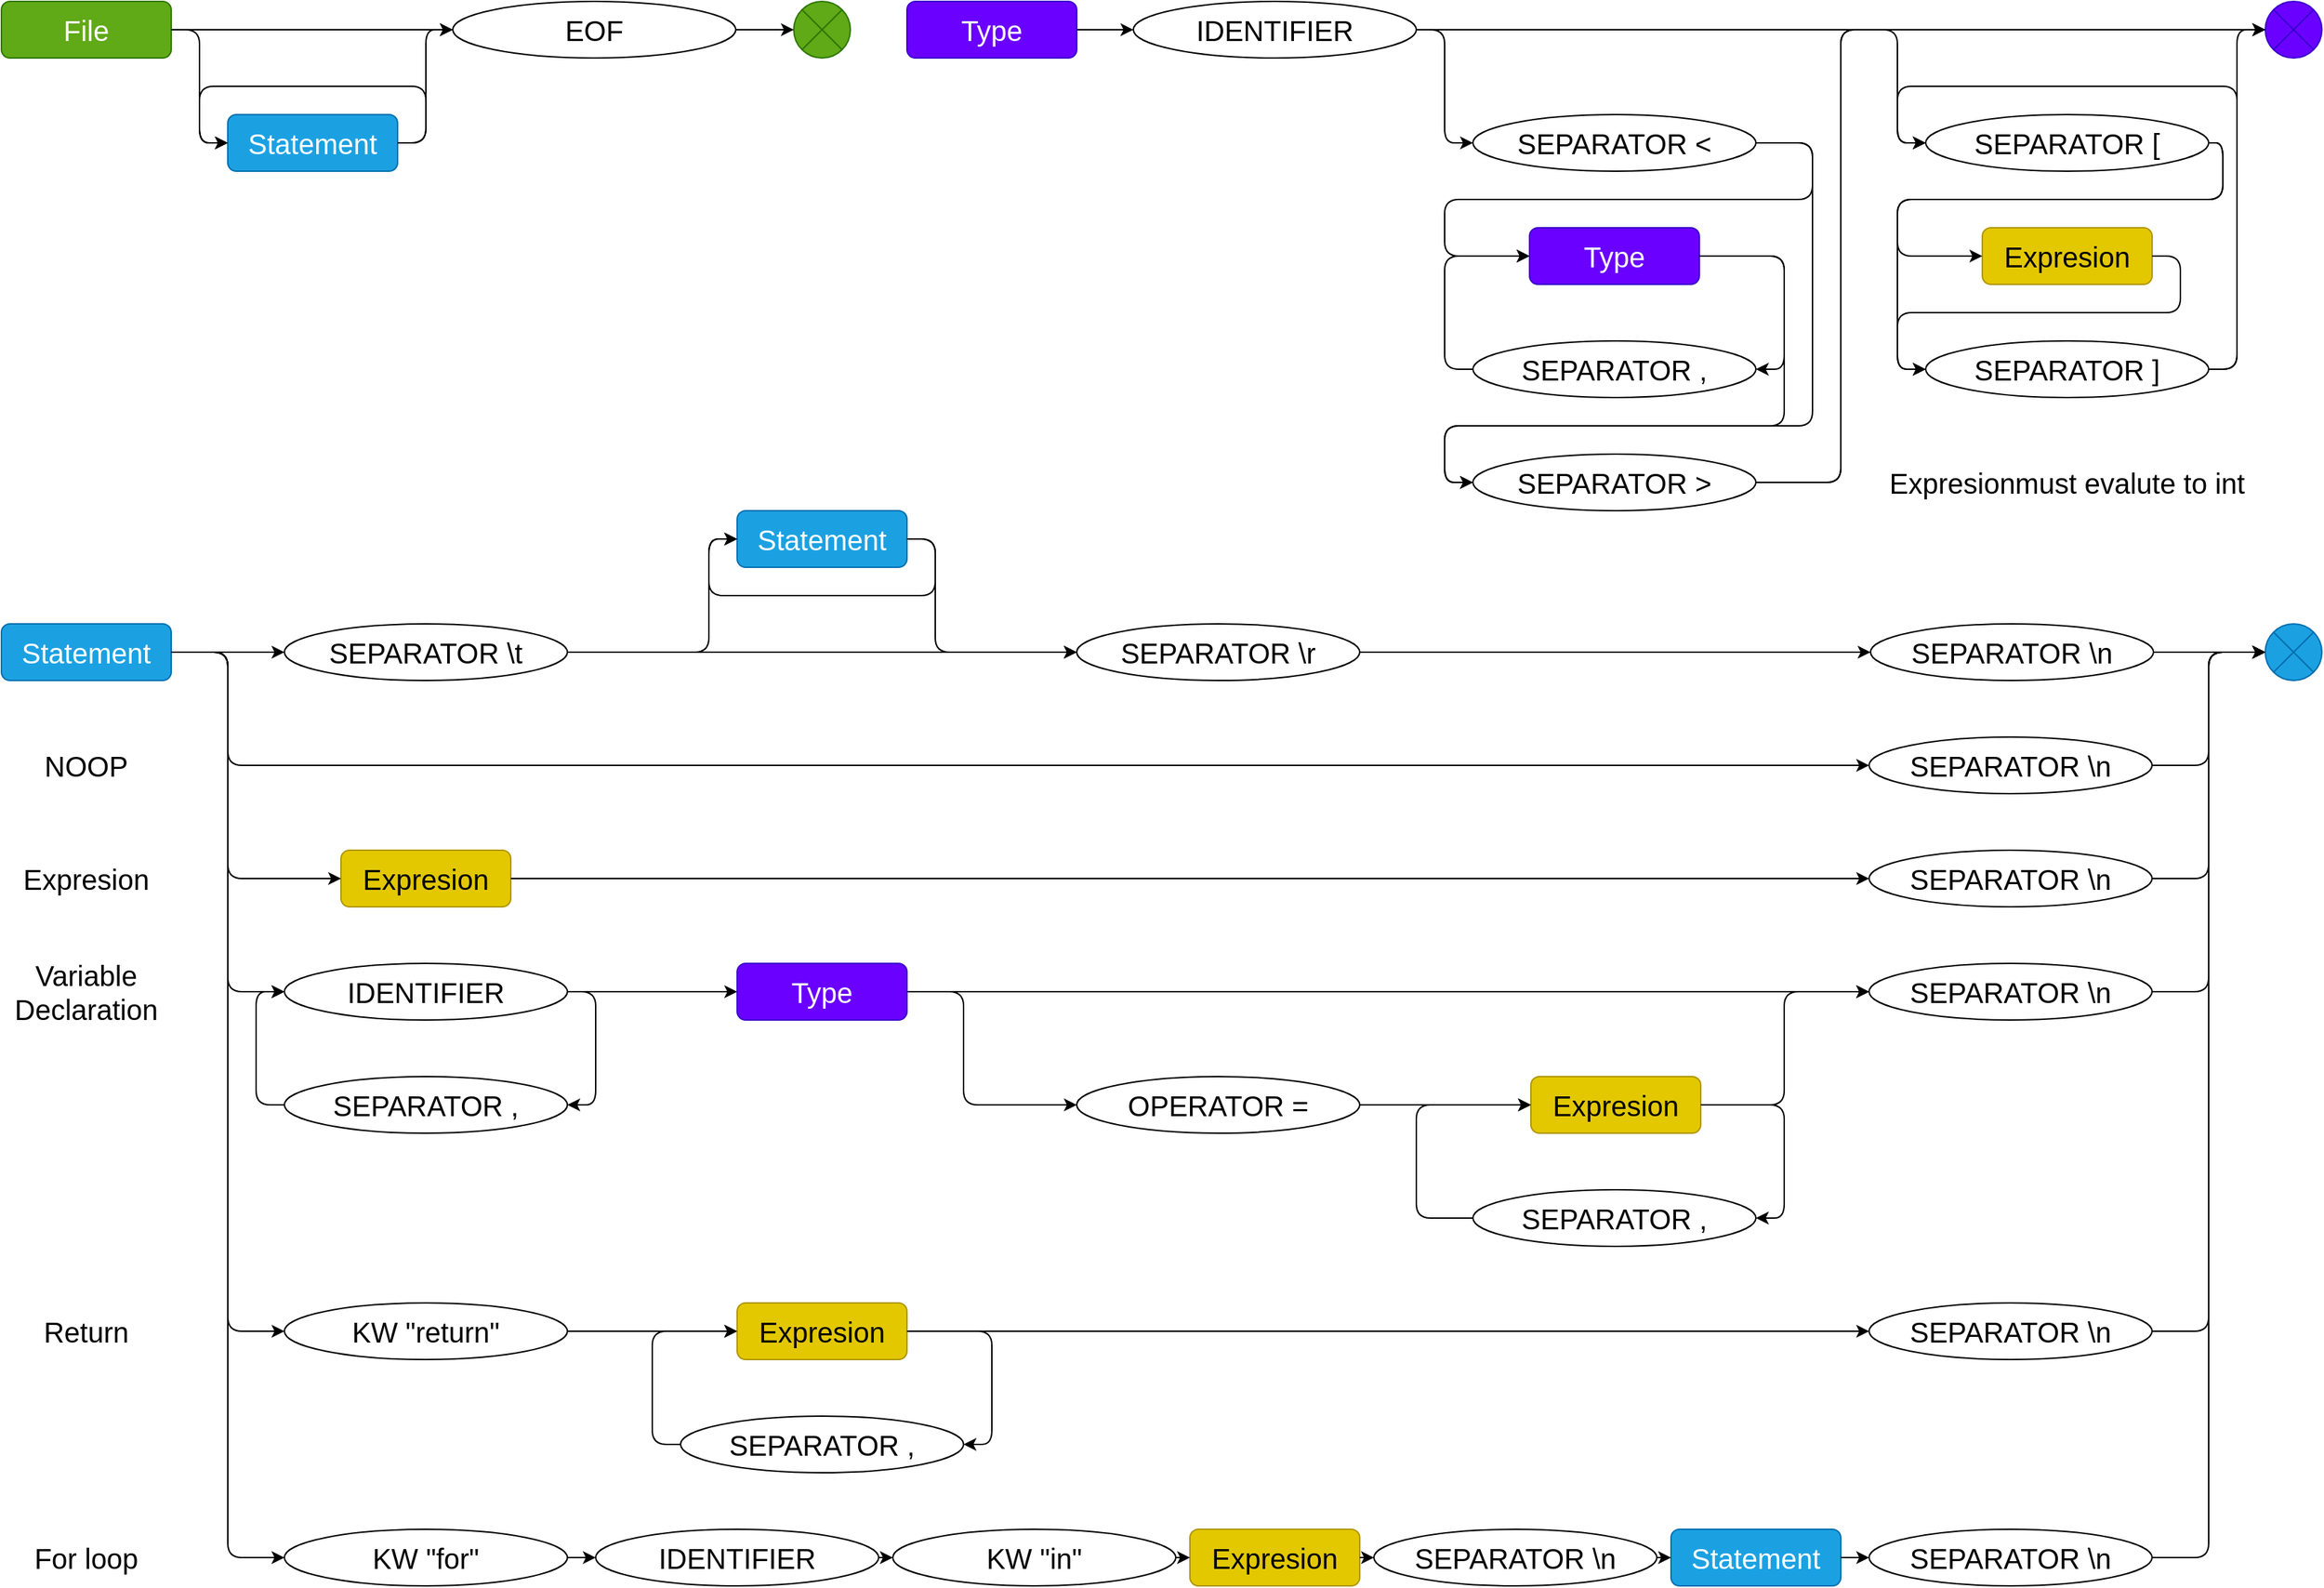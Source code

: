 <mxfile version="15.0.6" type="github">
  <diagram id="C5RBs43oDa-KdzZeNtuy" name="Page-1">
    <mxGraphModel dx="2370" dy="1298" grid="1" gridSize="10" guides="1" tooltips="1" connect="1" arrows="1" fold="1" page="1" pageScale="1" pageWidth="1654" pageHeight="1169" math="0" shadow="0">
      <root>
        <mxCell id="WIyWlLk6GJQsqaUBKTNV-0" />
        <mxCell id="WIyWlLk6GJQsqaUBKTNV-1" parent="WIyWlLk6GJQsqaUBKTNV-0" />
        <mxCell id="eptq68xa7ZWBX_BBv2rk-0" value="&lt;font style=&quot;font-size: 20px&quot;&gt;File&lt;br&gt;&lt;/font&gt;" style="rounded=1;whiteSpace=wrap;html=1;fillColor=#60a917;strokeColor=#2D7600;fontColor=#ffffff;" parent="WIyWlLk6GJQsqaUBKTNV-1" vertex="1">
          <mxGeometry y="40" width="120" height="40" as="geometry" />
        </mxCell>
        <mxCell id="eptq68xa7ZWBX_BBv2rk-3" value="&lt;font style=&quot;font-size: 20px&quot;&gt;EOF&lt;/font&gt;" style="ellipse;whiteSpace=wrap;html=1;rounded=1;shadow=0;" parent="WIyWlLk6GJQsqaUBKTNV-1" vertex="1">
          <mxGeometry x="319" y="40" width="200" height="40" as="geometry" />
        </mxCell>
        <mxCell id="eptq68xa7ZWBX_BBv2rk-4" value="" style="verticalLabelPosition=bottom;verticalAlign=top;html=1;shape=mxgraph.flowchart.or;rounded=1;shadow=0;fillColor=#60a917;strokeColor=#2D7600;fontColor=#ffffff;" parent="WIyWlLk6GJQsqaUBKTNV-1" vertex="1">
          <mxGeometry x="560" y="40" width="40" height="40" as="geometry" />
        </mxCell>
        <mxCell id="eptq68xa7ZWBX_BBv2rk-5" value="" style="endArrow=classic;html=1;exitX=1;exitY=0.5;exitDx=0;exitDy=0;entryX=0;entryY=0.5;entryDx=0;entryDy=0;entryPerimeter=0;" parent="WIyWlLk6GJQsqaUBKTNV-1" source="eptq68xa7ZWBX_BBv2rk-3" target="eptq68xa7ZWBX_BBv2rk-4" edge="1">
          <mxGeometry width="50" height="50" relative="1" as="geometry">
            <mxPoint x="480.0" y="60" as="sourcePoint" />
            <mxPoint x="150" y="360" as="targetPoint" />
          </mxGeometry>
        </mxCell>
        <mxCell id="eptq68xa7ZWBX_BBv2rk-6" value="Statement" style="rounded=1;whiteSpace=wrap;html=1;shadow=0;fontSize=20;fillColor=#1ba1e2;strokeColor=#006EAF;fontColor=#ffffff;" parent="WIyWlLk6GJQsqaUBKTNV-1" vertex="1">
          <mxGeometry x="160" y="120" width="120" height="40" as="geometry" />
        </mxCell>
        <mxCell id="W2D9iD3aDG1qjdd5zDwE-2" value="" style="endArrow=classic;html=1;entryX=0;entryY=0.5;entryDx=0;entryDy=0;exitX=1;exitY=0.5;exitDx=0;exitDy=0;" parent="WIyWlLk6GJQsqaUBKTNV-1" source="eptq68xa7ZWBX_BBv2rk-0" target="eptq68xa7ZWBX_BBv2rk-3" edge="1">
          <mxGeometry width="50" height="50" relative="1" as="geometry">
            <mxPoint x="70" y="170" as="sourcePoint" />
            <mxPoint x="480.0" y="60" as="targetPoint" />
          </mxGeometry>
        </mxCell>
        <mxCell id="W2D9iD3aDG1qjdd5zDwE-3" value="" style="endArrow=classic;html=1;entryX=0;entryY=0.5;entryDx=0;entryDy=0;exitX=1;exitY=0.5;exitDx=0;exitDy=0;" parent="WIyWlLk6GJQsqaUBKTNV-1" source="eptq68xa7ZWBX_BBv2rk-0" target="eptq68xa7ZWBX_BBv2rk-6" edge="1">
          <mxGeometry width="50" height="50" relative="1" as="geometry">
            <mxPoint x="-40" y="60" as="sourcePoint" />
            <mxPoint x="10" y="10" as="targetPoint" />
            <Array as="points">
              <mxPoint x="140" y="60" />
              <mxPoint x="140" y="140" />
            </Array>
          </mxGeometry>
        </mxCell>
        <mxCell id="W2D9iD3aDG1qjdd5zDwE-4" value="" style="endArrow=classic;html=1;entryX=0;entryY=0.5;entryDx=0;entryDy=0;exitX=1;exitY=0.5;exitDx=0;exitDy=0;" parent="WIyWlLk6GJQsqaUBKTNV-1" target="eptq68xa7ZWBX_BBv2rk-3" edge="1" source="eptq68xa7ZWBX_BBv2rk-6">
          <mxGeometry width="50" height="50" relative="1" as="geometry">
            <mxPoint x="370" y="230" as="sourcePoint" />
            <mxPoint x="430" y="40" as="targetPoint" />
            <Array as="points">
              <mxPoint x="300" y="140" />
              <mxPoint x="300" y="60" />
            </Array>
          </mxGeometry>
        </mxCell>
        <mxCell id="W2D9iD3aDG1qjdd5zDwE-5" value="" style="endArrow=classic;html=1;entryX=0;entryY=0.5;entryDx=0;entryDy=0;" parent="WIyWlLk6GJQsqaUBKTNV-1" target="eptq68xa7ZWBX_BBv2rk-6" edge="1">
          <mxGeometry width="50" height="50" relative="1" as="geometry">
            <mxPoint x="280" y="140" as="sourcePoint" />
            <mxPoint x="330" y="90" as="targetPoint" />
            <Array as="points">
              <mxPoint x="300" y="140" />
              <mxPoint x="300" y="100" />
              <mxPoint x="140" y="100" />
              <mxPoint x="140" y="140" />
            </Array>
          </mxGeometry>
        </mxCell>
        <mxCell id="W2D9iD3aDG1qjdd5zDwE-6" value="Statement" style="rounded=1;whiteSpace=wrap;html=1;shadow=0;fontSize=20;fillColor=#1ba1e2;strokeColor=#006EAF;fontColor=#ffffff;" parent="WIyWlLk6GJQsqaUBKTNV-1" vertex="1">
          <mxGeometry y="480" width="120" height="40" as="geometry" />
        </mxCell>
        <mxCell id="W2D9iD3aDG1qjdd5zDwE-8" value="" style="endArrow=classic;html=1;entryX=0;entryY=0.5;entryDx=0;entryDy=0;" parent="WIyWlLk6GJQsqaUBKTNV-1" target="W2D9iD3aDG1qjdd5zDwE-12" edge="1">
          <mxGeometry width="50" height="50" relative="1" as="geometry">
            <mxPoint x="120" y="500" as="sourcePoint" />
            <mxPoint x="170" y="600" as="targetPoint" />
            <Array as="points">
              <mxPoint x="160" y="500" />
              <mxPoint x="160" y="580" />
            </Array>
          </mxGeometry>
        </mxCell>
        <mxCell id="W2D9iD3aDG1qjdd5zDwE-12" value="&lt;font style=&quot;font-size: 20px&quot;&gt;SEPARATOR \n&lt;br&gt;&lt;/font&gt;" style="ellipse;whiteSpace=wrap;html=1;rounded=1;shadow=0;" parent="WIyWlLk6GJQsqaUBKTNV-1" vertex="1">
          <mxGeometry x="1320" y="560" width="200" height="40" as="geometry" />
        </mxCell>
        <mxCell id="W2D9iD3aDG1qjdd5zDwE-13" value="" style="verticalLabelPosition=bottom;verticalAlign=top;html=1;shape=mxgraph.flowchart.or;rounded=1;shadow=0;fillColor=#1ba1e2;strokeColor=#006EAF;fontColor=#ffffff;" parent="WIyWlLk6GJQsqaUBKTNV-1" vertex="1">
          <mxGeometry x="1600" y="480" width="40" height="40" as="geometry" />
        </mxCell>
        <mxCell id="W2D9iD3aDG1qjdd5zDwE-15" value="" style="endArrow=classic;html=1;entryX=0;entryY=0.5;entryDx=0;entryDy=0;entryPerimeter=0;exitX=1;exitY=0.5;exitDx=0;exitDy=0;" parent="WIyWlLk6GJQsqaUBKTNV-1" source="W2D9iD3aDG1qjdd5zDwE-12" target="W2D9iD3aDG1qjdd5zDwE-13" edge="1">
          <mxGeometry width="50" height="50" relative="1" as="geometry">
            <mxPoint x="1481.0" y="580" as="sourcePoint" />
            <mxPoint x="931" y="530" as="targetPoint" />
            <Array as="points">
              <mxPoint x="1560" y="580" />
              <mxPoint x="1560" y="500" />
            </Array>
          </mxGeometry>
        </mxCell>
        <mxCell id="W2D9iD3aDG1qjdd5zDwE-16" value="&lt;font style=&quot;font-size: 20px&quot;&gt;NOOP&lt;/font&gt;" style="text;html=1;strokeColor=none;fillColor=none;align=center;verticalAlign=middle;whiteSpace=wrap;rounded=0;" parent="WIyWlLk6GJQsqaUBKTNV-1" vertex="1">
          <mxGeometry y="560" width="120" height="40" as="geometry" />
        </mxCell>
        <mxCell id="W2D9iD3aDG1qjdd5zDwE-17" value="Expresion" style="rounded=1;whiteSpace=wrap;html=1;shadow=0;fontSize=20;fillColor=#e3c800;strokeColor=#B09500;fontColor=#000000;" parent="WIyWlLk6GJQsqaUBKTNV-1" vertex="1">
          <mxGeometry x="240" y="640" width="120" height="40" as="geometry" />
        </mxCell>
        <mxCell id="W2D9iD3aDG1qjdd5zDwE-18" value="" style="endArrow=classic;html=1;exitX=1;exitY=0.5;exitDx=0;exitDy=0;entryX=0;entryY=0.5;entryDx=0;entryDy=0;" parent="WIyWlLk6GJQsqaUBKTNV-1" source="W2D9iD3aDG1qjdd5zDwE-6" target="W2D9iD3aDG1qjdd5zDwE-17" edge="1">
          <mxGeometry width="50" height="50" relative="1" as="geometry">
            <mxPoint x="130" y="510.0" as="sourcePoint" />
            <mxPoint x="238" y="660" as="targetPoint" />
            <Array as="points">
              <mxPoint x="160" y="500" />
              <mxPoint x="160" y="660" />
            </Array>
          </mxGeometry>
        </mxCell>
        <mxCell id="W2D9iD3aDG1qjdd5zDwE-21" value="" style="endArrow=classic;html=1;entryX=0;entryY=0.5;entryDx=0;entryDy=0;exitX=1;exitY=0.5;exitDx=0;exitDy=0;" parent="WIyWlLk6GJQsqaUBKTNV-1" source="W2D9iD3aDG1qjdd5zDwE-17" target="W2D9iD3aDG1qjdd5zDwE-22" edge="1">
          <mxGeometry width="50" height="50" relative="1" as="geometry">
            <mxPoint x="360" y="660" as="sourcePoint" />
            <mxPoint x="440.0" y="660.0" as="targetPoint" />
          </mxGeometry>
        </mxCell>
        <mxCell id="W2D9iD3aDG1qjdd5zDwE-22" value="&lt;font style=&quot;font-size: 20px&quot;&gt;SEPARATOR \n&lt;br&gt;&lt;/font&gt;" style="ellipse;whiteSpace=wrap;html=1;rounded=1;shadow=0;" parent="WIyWlLk6GJQsqaUBKTNV-1" vertex="1">
          <mxGeometry x="1320" y="640" width="200" height="40" as="geometry" />
        </mxCell>
        <mxCell id="W2D9iD3aDG1qjdd5zDwE-25" value="" style="endArrow=classic;html=1;exitX=1;exitY=0.5;exitDx=0;exitDy=0;entryX=0;entryY=0.5;entryDx=0;entryDy=0;entryPerimeter=0;" parent="WIyWlLk6GJQsqaUBKTNV-1" source="W2D9iD3aDG1qjdd5zDwE-22" target="W2D9iD3aDG1qjdd5zDwE-13" edge="1">
          <mxGeometry width="50" height="50" relative="1" as="geometry">
            <mxPoint x="1481.0" y="660" as="sourcePoint" />
            <mxPoint x="1561" y="500" as="targetPoint" />
            <Array as="points">
              <mxPoint x="1560" y="660" />
              <mxPoint x="1560" y="500" />
            </Array>
          </mxGeometry>
        </mxCell>
        <mxCell id="W2D9iD3aDG1qjdd5zDwE-26" value="&lt;font style=&quot;font-size: 20px&quot;&gt;Expresion&lt;br&gt;&lt;/font&gt;" style="text;html=1;strokeColor=none;fillColor=none;align=center;verticalAlign=middle;whiteSpace=wrap;rounded=0;" parent="WIyWlLk6GJQsqaUBKTNV-1" vertex="1">
          <mxGeometry y="640" width="120" height="40" as="geometry" />
        </mxCell>
        <mxCell id="W2D9iD3aDG1qjdd5zDwE-27" value="&lt;font style=&quot;font-size: 20px&quot;&gt;IDENTIFIER&lt;br&gt;&lt;/font&gt;" style="ellipse;whiteSpace=wrap;html=1;rounded=1;shadow=0;" parent="WIyWlLk6GJQsqaUBKTNV-1" vertex="1">
          <mxGeometry x="200" y="720" width="200" height="40" as="geometry" />
        </mxCell>
        <mxCell id="W2D9iD3aDG1qjdd5zDwE-28" value="" style="endArrow=classic;html=1;" parent="WIyWlLk6GJQsqaUBKTNV-1" edge="1">
          <mxGeometry width="50" height="50" relative="1" as="geometry">
            <mxPoint x="120" y="500" as="sourcePoint" />
            <mxPoint x="200" y="740" as="targetPoint" />
            <Array as="points">
              <mxPoint x="160" y="500" />
              <mxPoint x="160" y="740" />
            </Array>
          </mxGeometry>
        </mxCell>
        <mxCell id="W2D9iD3aDG1qjdd5zDwE-30" value="" style="endArrow=classic;html=1;exitX=1;exitY=0.5;exitDx=0;exitDy=0;entryX=0;entryY=0.5;entryDx=0;entryDy=0;" parent="WIyWlLk6GJQsqaUBKTNV-1" source="W2D9iD3aDG1qjdd5zDwE-27" target="W2D9iD3aDG1qjdd5zDwE-99" edge="1">
          <mxGeometry width="50" height="50" relative="1" as="geometry">
            <mxPoint x="360" y="850" as="sourcePoint" />
            <mxPoint x="480" y="740" as="targetPoint" />
          </mxGeometry>
        </mxCell>
        <mxCell id="W2D9iD3aDG1qjdd5zDwE-31" value="&lt;font style=&quot;font-size: 20px&quot;&gt;SEPARATOR ,&lt;br&gt;&lt;/font&gt;" style="ellipse;whiteSpace=wrap;html=1;rounded=1;shadow=0;" parent="WIyWlLk6GJQsqaUBKTNV-1" vertex="1">
          <mxGeometry x="200" y="800" width="200" height="40" as="geometry" />
        </mxCell>
        <mxCell id="W2D9iD3aDG1qjdd5zDwE-32" value="" style="endArrow=classic;html=1;exitX=1;exitY=0.5;exitDx=0;exitDy=0;entryX=1;entryY=0.5;entryDx=0;entryDy=0;" parent="WIyWlLk6GJQsqaUBKTNV-1" source="W2D9iD3aDG1qjdd5zDwE-27" target="W2D9iD3aDG1qjdd5zDwE-31" edge="1">
          <mxGeometry width="50" height="50" relative="1" as="geometry">
            <mxPoint x="440" y="850" as="sourcePoint" />
            <mxPoint x="490" y="800" as="targetPoint" />
            <Array as="points">
              <mxPoint x="420" y="740" />
              <mxPoint x="420" y="820" />
            </Array>
          </mxGeometry>
        </mxCell>
        <mxCell id="W2D9iD3aDG1qjdd5zDwE-33" value="" style="endArrow=classic;html=1;exitX=0;exitY=0.5;exitDx=0;exitDy=0;entryX=0;entryY=0.5;entryDx=0;entryDy=0;" parent="WIyWlLk6GJQsqaUBKTNV-1" source="W2D9iD3aDG1qjdd5zDwE-31" target="W2D9iD3aDG1qjdd5zDwE-27" edge="1">
          <mxGeometry width="50" height="50" relative="1" as="geometry">
            <mxPoint x="100" y="830" as="sourcePoint" />
            <mxPoint x="150" y="780" as="targetPoint" />
            <Array as="points">
              <mxPoint x="180" y="820" />
              <mxPoint x="180" y="740" />
            </Array>
          </mxGeometry>
        </mxCell>
        <mxCell id="W2D9iD3aDG1qjdd5zDwE-48" value="&lt;font style=&quot;font-size: 20px&quot;&gt;SEPARATOR \n&lt;br&gt;&lt;/font&gt;" style="ellipse;whiteSpace=wrap;html=1;rounded=1;shadow=0;" parent="WIyWlLk6GJQsqaUBKTNV-1" vertex="1">
          <mxGeometry x="1320" y="720" width="200" height="40" as="geometry" />
        </mxCell>
        <mxCell id="W2D9iD3aDG1qjdd5zDwE-52" value="" style="endArrow=classic;html=1;exitX=1;exitY=0.5;exitDx=0;exitDy=0;entryX=0;entryY=0.5;entryDx=0;entryDy=0;" parent="WIyWlLk6GJQsqaUBKTNV-1" source="W2D9iD3aDG1qjdd5zDwE-99" target="W2D9iD3aDG1qjdd5zDwE-48" edge="1">
          <mxGeometry width="50" height="50" relative="1" as="geometry">
            <mxPoint x="680" y="740" as="sourcePoint" />
            <mxPoint x="910" y="830" as="targetPoint" />
          </mxGeometry>
        </mxCell>
        <mxCell id="W2D9iD3aDG1qjdd5zDwE-53" value="&lt;font style=&quot;font-size: 20px&quot;&gt;OPERATOR =&lt;br&gt;&lt;/font&gt;" style="ellipse;whiteSpace=wrap;html=1;rounded=1;shadow=0;" parent="WIyWlLk6GJQsqaUBKTNV-1" vertex="1">
          <mxGeometry x="760" y="800" width="200" height="40" as="geometry" />
        </mxCell>
        <mxCell id="W2D9iD3aDG1qjdd5zDwE-55" value="" style="endArrow=classic;html=1;entryX=0;entryY=0.5;entryDx=0;entryDy=0;exitX=1;exitY=0.5;exitDx=0;exitDy=0;" parent="WIyWlLk6GJQsqaUBKTNV-1" source="W2D9iD3aDG1qjdd5zDwE-99" target="W2D9iD3aDG1qjdd5zDwE-53" edge="1">
          <mxGeometry width="50" height="50" relative="1" as="geometry">
            <mxPoint x="680" y="980" as="sourcePoint" />
            <mxPoint x="1050.0" y="750" as="targetPoint" />
            <Array as="points">
              <mxPoint x="680" y="740" />
              <mxPoint x="680" y="820" />
            </Array>
          </mxGeometry>
        </mxCell>
        <mxCell id="W2D9iD3aDG1qjdd5zDwE-56" value="Expresion" style="rounded=1;whiteSpace=wrap;html=1;shadow=0;fontSize=20;fillColor=#e3c800;strokeColor=#B09500;fontColor=#000000;" parent="WIyWlLk6GJQsqaUBKTNV-1" vertex="1">
          <mxGeometry x="1081" y="800" width="120" height="40" as="geometry" />
        </mxCell>
        <mxCell id="W2D9iD3aDG1qjdd5zDwE-57" value="" style="endArrow=classic;html=1;exitX=1;exitY=0.5;exitDx=0;exitDy=0;entryX=0;entryY=0.5;entryDx=0;entryDy=0;" parent="WIyWlLk6GJQsqaUBKTNV-1" source="W2D9iD3aDG1qjdd5zDwE-53" target="W2D9iD3aDG1qjdd5zDwE-56" edge="1">
          <mxGeometry width="50" height="50" relative="1" as="geometry">
            <mxPoint x="1010" y="860" as="sourcePoint" />
            <mxPoint x="780" y="820" as="targetPoint" />
            <Array as="points" />
          </mxGeometry>
        </mxCell>
        <mxCell id="W2D9iD3aDG1qjdd5zDwE-59" value="" style="endArrow=classic;html=1;entryX=1;entryY=0.5;entryDx=0;entryDy=0;exitX=1;exitY=0.5;exitDx=0;exitDy=0;" parent="WIyWlLk6GJQsqaUBKTNV-1" source="W2D9iD3aDG1qjdd5zDwE-56" target="W2D9iD3aDG1qjdd5zDwE-60" edge="1">
          <mxGeometry width="50" height="50" relative="1" as="geometry">
            <mxPoint x="1200" y="850" as="sourcePoint" />
            <mxPoint x="1240" y="820" as="targetPoint" />
            <Array as="points">
              <mxPoint x="1260" y="820" />
              <mxPoint x="1260" y="900" />
              <mxPoint x="1240" y="900" />
            </Array>
          </mxGeometry>
        </mxCell>
        <mxCell id="W2D9iD3aDG1qjdd5zDwE-60" value="&lt;font style=&quot;font-size: 20px&quot;&gt;SEPARATOR ,&lt;br&gt;&lt;/font&gt;" style="ellipse;whiteSpace=wrap;html=1;rounded=1;shadow=0;" parent="WIyWlLk6GJQsqaUBKTNV-1" vertex="1">
          <mxGeometry x="1040" y="880" width="200" height="40" as="geometry" />
        </mxCell>
        <mxCell id="W2D9iD3aDG1qjdd5zDwE-61" value="" style="endArrow=classic;html=1;exitX=0;exitY=0.5;exitDx=0;exitDy=0;entryX=0;entryY=0.5;entryDx=0;entryDy=0;" parent="WIyWlLk6GJQsqaUBKTNV-1" source="W2D9iD3aDG1qjdd5zDwE-60" target="W2D9iD3aDG1qjdd5zDwE-56" edge="1">
          <mxGeometry width="50" height="50" relative="1" as="geometry">
            <mxPoint x="1040" y="990" as="sourcePoint" />
            <mxPoint x="1040" y="840" as="targetPoint" />
            <Array as="points">
              <mxPoint x="1000" y="900" />
              <mxPoint x="1000" y="820" />
            </Array>
          </mxGeometry>
        </mxCell>
        <mxCell id="W2D9iD3aDG1qjdd5zDwE-62" value="" style="endArrow=classic;html=1;exitX=1;exitY=0.5;exitDx=0;exitDy=0;entryX=0;entryY=0.5;entryDx=0;entryDy=0;" parent="WIyWlLk6GJQsqaUBKTNV-1" source="W2D9iD3aDG1qjdd5zDwE-56" target="W2D9iD3aDG1qjdd5zDwE-48" edge="1">
          <mxGeometry width="50" height="50" relative="1" as="geometry">
            <mxPoint x="1040" y="870" as="sourcePoint" />
            <mxPoint x="1000" y="760" as="targetPoint" />
            <Array as="points">
              <mxPoint x="1260" y="820" />
              <mxPoint x="1260" y="740" />
            </Array>
          </mxGeometry>
        </mxCell>
        <mxCell id="W2D9iD3aDG1qjdd5zDwE-63" value="" style="endArrow=classic;html=1;exitX=1;exitY=0.5;exitDx=0;exitDy=0;entryX=0;entryY=0.5;entryDx=0;entryDy=0;entryPerimeter=0;" parent="WIyWlLk6GJQsqaUBKTNV-1" source="W2D9iD3aDG1qjdd5zDwE-48" target="W2D9iD3aDG1qjdd5zDwE-13" edge="1">
          <mxGeometry width="50" height="50" relative="1" as="geometry">
            <mxPoint x="1560" y="750" as="sourcePoint" />
            <mxPoint x="1610" y="700" as="targetPoint" />
            <Array as="points">
              <mxPoint x="1560" y="740" />
              <mxPoint x="1560" y="500" />
            </Array>
          </mxGeometry>
        </mxCell>
        <mxCell id="W2D9iD3aDG1qjdd5zDwE-64" value="&lt;font style=&quot;font-size: 20px&quot;&gt;Variable Declaration&lt;br&gt;&lt;/font&gt;" style="text;html=1;strokeColor=none;fillColor=none;align=center;verticalAlign=middle;whiteSpace=wrap;rounded=0;" parent="WIyWlLk6GJQsqaUBKTNV-1" vertex="1">
          <mxGeometry y="720" width="120" height="40" as="geometry" />
        </mxCell>
        <mxCell id="W2D9iD3aDG1qjdd5zDwE-65" value="&lt;font style=&quot;font-size: 20px&quot;&gt;KW &quot;return&quot;&lt;br&gt;&lt;/font&gt;" style="ellipse;whiteSpace=wrap;html=1;rounded=1;shadow=0;" parent="WIyWlLk6GJQsqaUBKTNV-1" vertex="1">
          <mxGeometry x="200" y="960" width="200" height="40" as="geometry" />
        </mxCell>
        <mxCell id="W2D9iD3aDG1qjdd5zDwE-66" value="" style="endArrow=classic;html=1;exitX=1;exitY=0.5;exitDx=0;exitDy=0;entryX=0;entryY=0.5;entryDx=0;entryDy=0;" parent="WIyWlLk6GJQsqaUBKTNV-1" source="W2D9iD3aDG1qjdd5zDwE-6" target="W2D9iD3aDG1qjdd5zDwE-65" edge="1">
          <mxGeometry width="50" height="50" relative="1" as="geometry">
            <mxPoint x="310" y="520" as="sourcePoint" />
            <mxPoint x="60" y="870" as="targetPoint" />
            <Array as="points">
              <mxPoint x="160" y="500" />
              <mxPoint x="160" y="980" />
            </Array>
          </mxGeometry>
        </mxCell>
        <mxCell id="W2D9iD3aDG1qjdd5zDwE-67" value="&lt;font style=&quot;font-size: 20px&quot;&gt;SEPARATOR ,&lt;br&gt;&lt;/font&gt;" style="ellipse;whiteSpace=wrap;html=1;rounded=1;shadow=0;" parent="WIyWlLk6GJQsqaUBKTNV-1" vertex="1">
          <mxGeometry x="480" y="1040" width="200" height="40" as="geometry" />
        </mxCell>
        <mxCell id="W2D9iD3aDG1qjdd5zDwE-68" value="" style="endArrow=classic;html=1;exitX=1;exitY=0.5;exitDx=0;exitDy=0;entryX=1;entryY=0.5;entryDx=0;entryDy=0;" parent="WIyWlLk6GJQsqaUBKTNV-1" source="W2D9iD3aDG1qjdd5zDwE-70" target="W2D9iD3aDG1qjdd5zDwE-67" edge="1">
          <mxGeometry width="50" height="50" relative="1" as="geometry">
            <mxPoint x="410" y="980" as="sourcePoint" />
            <mxPoint x="410" y="1060" as="targetPoint" />
            <Array as="points">
              <mxPoint x="700" y="980" />
              <mxPoint x="700" y="1060" />
            </Array>
          </mxGeometry>
        </mxCell>
        <mxCell id="W2D9iD3aDG1qjdd5zDwE-69" value="" style="endArrow=classic;html=1;exitX=0;exitY=0.5;exitDx=0;exitDy=0;entryX=0;entryY=0.5;entryDx=0;entryDy=0;" parent="WIyWlLk6GJQsqaUBKTNV-1" source="W2D9iD3aDG1qjdd5zDwE-67" target="W2D9iD3aDG1qjdd5zDwE-70" edge="1">
          <mxGeometry width="50" height="50" relative="1" as="geometry">
            <mxPoint x="130" y="1070" as="sourcePoint" />
            <mxPoint x="200" y="980" as="targetPoint" />
            <Array as="points">
              <mxPoint x="460" y="1060" />
              <mxPoint x="460" y="980" />
            </Array>
          </mxGeometry>
        </mxCell>
        <mxCell id="W2D9iD3aDG1qjdd5zDwE-70" value="Expresion" style="rounded=1;whiteSpace=wrap;html=1;shadow=0;fontSize=20;fillColor=#e3c800;strokeColor=#B09500;fontColor=#000000;" parent="WIyWlLk6GJQsqaUBKTNV-1" vertex="1">
          <mxGeometry x="520" y="960" width="120" height="40" as="geometry" />
        </mxCell>
        <mxCell id="W2D9iD3aDG1qjdd5zDwE-71" value="" style="endArrow=classic;html=1;exitX=1;exitY=0.5;exitDx=0;exitDy=0;entryX=0;entryY=0.5;entryDx=0;entryDy=0;" parent="WIyWlLk6GJQsqaUBKTNV-1" source="W2D9iD3aDG1qjdd5zDwE-65" target="W2D9iD3aDG1qjdd5zDwE-70" edge="1">
          <mxGeometry width="50" height="50" relative="1" as="geometry">
            <mxPoint x="330" y="920" as="sourcePoint" />
            <mxPoint x="380" y="870" as="targetPoint" />
          </mxGeometry>
        </mxCell>
        <mxCell id="W2D9iD3aDG1qjdd5zDwE-72" value="&lt;font style=&quot;font-size: 20px&quot;&gt;SEPARATOR \n&lt;br&gt;&lt;/font&gt;" style="ellipse;whiteSpace=wrap;html=1;rounded=1;shadow=0;" parent="WIyWlLk6GJQsqaUBKTNV-1" vertex="1">
          <mxGeometry x="1320" y="960" width="200" height="40" as="geometry" />
        </mxCell>
        <mxCell id="W2D9iD3aDG1qjdd5zDwE-73" value="" style="endArrow=classic;html=1;exitX=1;exitY=0.5;exitDx=0;exitDy=0;entryX=0;entryY=0.5;entryDx=0;entryDy=0;" parent="WIyWlLk6GJQsqaUBKTNV-1" source="W2D9iD3aDG1qjdd5zDwE-70" target="W2D9iD3aDG1qjdd5zDwE-72" edge="1">
          <mxGeometry width="50" height="50" relative="1" as="geometry">
            <mxPoint x="780" y="990" as="sourcePoint" />
            <mxPoint x="830" y="940" as="targetPoint" />
          </mxGeometry>
        </mxCell>
        <mxCell id="W2D9iD3aDG1qjdd5zDwE-74" value="" style="endArrow=classic;html=1;exitX=1;exitY=0.5;exitDx=0;exitDy=0;entryX=0;entryY=0.5;entryDx=0;entryDy=0;entryPerimeter=0;" parent="WIyWlLk6GJQsqaUBKTNV-1" source="W2D9iD3aDG1qjdd5zDwE-72" target="W2D9iD3aDG1qjdd5zDwE-13" edge="1">
          <mxGeometry width="50" height="50" relative="1" as="geometry">
            <mxPoint x="1590" y="960" as="sourcePoint" />
            <mxPoint x="1640" y="500" as="targetPoint" />
            <Array as="points">
              <mxPoint x="1560" y="980" />
              <mxPoint x="1560" y="500" />
            </Array>
          </mxGeometry>
        </mxCell>
        <mxCell id="W2D9iD3aDG1qjdd5zDwE-75" value="&lt;font style=&quot;font-size: 20px&quot;&gt;Return&lt;br&gt;&lt;/font&gt;" style="text;html=1;strokeColor=none;fillColor=none;align=center;verticalAlign=middle;whiteSpace=wrap;rounded=0;" parent="WIyWlLk6GJQsqaUBKTNV-1" vertex="1">
          <mxGeometry y="960" width="120" height="40" as="geometry" />
        </mxCell>
        <mxCell id="W2D9iD3aDG1qjdd5zDwE-76" value="&lt;font style=&quot;font-size: 20px&quot;&gt;KW &quot;for&quot;&lt;br&gt;&lt;/font&gt;" style="ellipse;whiteSpace=wrap;html=1;rounded=1;shadow=0;" parent="WIyWlLk6GJQsqaUBKTNV-1" vertex="1">
          <mxGeometry x="200" y="1120" width="200" height="40" as="geometry" />
        </mxCell>
        <mxCell id="W2D9iD3aDG1qjdd5zDwE-77" value="" style="endArrow=classic;html=1;entryX=0;entryY=0.5;entryDx=0;entryDy=0;exitX=1;exitY=0.5;exitDx=0;exitDy=0;" parent="WIyWlLk6GJQsqaUBKTNV-1" source="W2D9iD3aDG1qjdd5zDwE-6" target="W2D9iD3aDG1qjdd5zDwE-76" edge="1">
          <mxGeometry width="50" height="50" relative="1" as="geometry">
            <mxPoint x="140" y="500" as="sourcePoint" />
            <mxPoint x="120" y="1190" as="targetPoint" />
            <Array as="points">
              <mxPoint x="160" y="500" />
              <mxPoint x="160" y="1140" />
            </Array>
          </mxGeometry>
        </mxCell>
        <mxCell id="W2D9iD3aDG1qjdd5zDwE-78" value="&lt;font style=&quot;font-size: 20px&quot;&gt;IDENTIFIER&lt;br&gt;&lt;/font&gt;" style="ellipse;whiteSpace=wrap;html=1;rounded=1;shadow=0;" parent="WIyWlLk6GJQsqaUBKTNV-1" vertex="1">
          <mxGeometry x="420" y="1120" width="200" height="40" as="geometry" />
        </mxCell>
        <mxCell id="W2D9iD3aDG1qjdd5zDwE-79" value="" style="endArrow=classic;html=1;exitX=1;exitY=0.5;exitDx=0;exitDy=0;entryX=0;entryY=0.5;entryDx=0;entryDy=0;" parent="WIyWlLk6GJQsqaUBKTNV-1" source="W2D9iD3aDG1qjdd5zDwE-76" target="W2D9iD3aDG1qjdd5zDwE-78" edge="1">
          <mxGeometry width="50" height="50" relative="1" as="geometry">
            <mxPoint x="300" y="1090" as="sourcePoint" />
            <mxPoint x="350" y="1040" as="targetPoint" />
          </mxGeometry>
        </mxCell>
        <mxCell id="W2D9iD3aDG1qjdd5zDwE-80" value="&lt;font style=&quot;font-size: 20px&quot;&gt;KW &quot;in&quot;&lt;br&gt;&lt;/font&gt;" style="ellipse;whiteSpace=wrap;html=1;rounded=1;shadow=0;" parent="WIyWlLk6GJQsqaUBKTNV-1" vertex="1">
          <mxGeometry x="630" y="1120" width="200" height="40" as="geometry" />
        </mxCell>
        <mxCell id="W2D9iD3aDG1qjdd5zDwE-81" value="" style="endArrow=classic;html=1;exitX=1;exitY=0.5;exitDx=0;exitDy=0;entryX=0;entryY=0.5;entryDx=0;entryDy=0;" parent="WIyWlLk6GJQsqaUBKTNV-1" source="W2D9iD3aDG1qjdd5zDwE-78" target="W2D9iD3aDG1qjdd5zDwE-80" edge="1">
          <mxGeometry width="50" height="50" relative="1" as="geometry">
            <mxPoint x="610" y="1250" as="sourcePoint" />
            <mxPoint x="660" y="1200" as="targetPoint" />
          </mxGeometry>
        </mxCell>
        <mxCell id="W2D9iD3aDG1qjdd5zDwE-85" value="Expresion" style="rounded=1;whiteSpace=wrap;html=1;shadow=0;fontSize=20;fillColor=#e3c800;strokeColor=#B09500;fontColor=#000000;" parent="WIyWlLk6GJQsqaUBKTNV-1" vertex="1">
          <mxGeometry x="840" y="1120" width="120" height="40" as="geometry" />
        </mxCell>
        <mxCell id="W2D9iD3aDG1qjdd5zDwE-86" value="" style="endArrow=classic;html=1;exitX=1;exitY=0.5;exitDx=0;exitDy=0;entryX=0;entryY=0.5;entryDx=0;entryDy=0;" parent="WIyWlLk6GJQsqaUBKTNV-1" source="W2D9iD3aDG1qjdd5zDwE-80" target="W2D9iD3aDG1qjdd5zDwE-85" edge="1">
          <mxGeometry width="50" height="50" relative="1" as="geometry">
            <mxPoint x="690" y="1150" as="sourcePoint" />
            <mxPoint x="770" y="1150" as="targetPoint" />
          </mxGeometry>
        </mxCell>
        <mxCell id="W2D9iD3aDG1qjdd5zDwE-99" value="Type" style="rounded=1;whiteSpace=wrap;html=1;shadow=0;fontSize=20;fillColor=#6a00ff;strokeColor=#3700CC;fontColor=#ffffff;" parent="WIyWlLk6GJQsqaUBKTNV-1" vertex="1">
          <mxGeometry x="520" y="720" width="120" height="40" as="geometry" />
        </mxCell>
        <mxCell id="W2D9iD3aDG1qjdd5zDwE-100" value="Type" style="rounded=1;whiteSpace=wrap;html=1;shadow=0;fontSize=20;fillColor=#6a00ff;strokeColor=#3700CC;fontColor=#ffffff;" parent="WIyWlLk6GJQsqaUBKTNV-1" vertex="1">
          <mxGeometry x="640" y="40" width="120" height="40" as="geometry" />
        </mxCell>
        <mxCell id="W2D9iD3aDG1qjdd5zDwE-101" value="&lt;font style=&quot;font-size: 20px&quot;&gt;IDENTIFIER&lt;br&gt;&lt;/font&gt;" style="ellipse;whiteSpace=wrap;html=1;rounded=1;shadow=0;" parent="WIyWlLk6GJQsqaUBKTNV-1" vertex="1">
          <mxGeometry x="800" y="40" width="200" height="40" as="geometry" />
        </mxCell>
        <mxCell id="W2D9iD3aDG1qjdd5zDwE-102" value="&lt;font style=&quot;font-size: 20px&quot;&gt;SEPARATOR &amp;lt;&lt;br&gt;&lt;/font&gt;" style="ellipse;whiteSpace=wrap;html=1;rounded=1;shadow=0;" parent="WIyWlLk6GJQsqaUBKTNV-1" vertex="1">
          <mxGeometry x="1040" y="120" width="200" height="40" as="geometry" />
        </mxCell>
        <mxCell id="W2D9iD3aDG1qjdd5zDwE-103" value="&lt;font style=&quot;font-size: 20px&quot;&gt;SEPARATOR &amp;gt;&lt;br&gt;&lt;/font&gt;" style="ellipse;whiteSpace=wrap;html=1;rounded=1;shadow=0;" parent="WIyWlLk6GJQsqaUBKTNV-1" vertex="1">
          <mxGeometry x="1040" y="360" width="200" height="40" as="geometry" />
        </mxCell>
        <mxCell id="W2D9iD3aDG1qjdd5zDwE-105" value="" style="endArrow=classic;html=1;exitX=1;exitY=0.5;exitDx=0;exitDy=0;entryX=0;entryY=0.5;entryDx=0;entryDy=0;" parent="WIyWlLk6GJQsqaUBKTNV-1" source="W2D9iD3aDG1qjdd5zDwE-101" target="W2D9iD3aDG1qjdd5zDwE-102" edge="1">
          <mxGeometry width="50" height="50" relative="1" as="geometry">
            <mxPoint x="960.0" y="60" as="sourcePoint" />
            <mxPoint x="959" y="140" as="targetPoint" />
            <Array as="points">
              <mxPoint x="1020" y="60" />
              <mxPoint x="1020" y="140" />
            </Array>
          </mxGeometry>
        </mxCell>
        <mxCell id="W2D9iD3aDG1qjdd5zDwE-110" value="&lt;font style=&quot;font-size: 20px&quot;&gt;SEPARATOR \n&lt;br&gt;&lt;/font&gt;" style="ellipse;whiteSpace=wrap;html=1;rounded=1;shadow=0;" parent="WIyWlLk6GJQsqaUBKTNV-1" vertex="1">
          <mxGeometry x="970" y="1120" width="200" height="40" as="geometry" />
        </mxCell>
        <mxCell id="W2D9iD3aDG1qjdd5zDwE-111" value="" style="endArrow=classic;html=1;exitX=1;exitY=0.5;exitDx=0;exitDy=0;entryX=0;entryY=0.5;entryDx=0;entryDy=0;" parent="WIyWlLk6GJQsqaUBKTNV-1" source="W2D9iD3aDG1qjdd5zDwE-85" target="W2D9iD3aDG1qjdd5zDwE-110" edge="1">
          <mxGeometry width="50" height="50" relative="1" as="geometry">
            <mxPoint x="880" y="1080" as="sourcePoint" />
            <mxPoint x="930" y="1030" as="targetPoint" />
          </mxGeometry>
        </mxCell>
        <mxCell id="W2D9iD3aDG1qjdd5zDwE-112" value="Statement" style="rounded=1;whiteSpace=wrap;html=1;shadow=0;fontSize=20;fillColor=#1ba1e2;strokeColor=#006EAF;fontColor=#ffffff;" parent="WIyWlLk6GJQsqaUBKTNV-1" vertex="1">
          <mxGeometry x="1180" y="1120" width="120" height="40" as="geometry" />
        </mxCell>
        <mxCell id="W2D9iD3aDG1qjdd5zDwE-113" value="" style="endArrow=classic;html=1;exitX=1;exitY=0.5;exitDx=0;exitDy=0;entryX=0;entryY=0.5;entryDx=0;entryDy=0;" parent="WIyWlLk6GJQsqaUBKTNV-1" source="W2D9iD3aDG1qjdd5zDwE-110" target="W2D9iD3aDG1qjdd5zDwE-112" edge="1">
          <mxGeometry width="50" height="50" relative="1" as="geometry">
            <mxPoint x="1120" y="1090" as="sourcePoint" />
            <mxPoint x="1170" y="1040" as="targetPoint" />
          </mxGeometry>
        </mxCell>
        <mxCell id="W2D9iD3aDG1qjdd5zDwE-114" value="" style="endArrow=classic;html=1;exitX=1;exitY=0.5;exitDx=0;exitDy=0;entryX=0;entryY=0.5;entryDx=0;entryDy=0;" parent="WIyWlLk6GJQsqaUBKTNV-1" source="W2D9iD3aDG1qjdd5zDwE-112" target="W2D9iD3aDG1qjdd5zDwE-115" edge="1">
          <mxGeometry width="50" height="50" relative="1" as="geometry">
            <mxPoint x="1310" y="1140" as="sourcePoint" />
            <mxPoint x="1300" y="1030" as="targetPoint" />
          </mxGeometry>
        </mxCell>
        <mxCell id="W2D9iD3aDG1qjdd5zDwE-115" value="&lt;font style=&quot;font-size: 20px&quot;&gt;SEPARATOR \n&lt;br&gt;&lt;/font&gt;" style="ellipse;whiteSpace=wrap;html=1;rounded=1;shadow=0;" parent="WIyWlLk6GJQsqaUBKTNV-1" vertex="1">
          <mxGeometry x="1320" y="1120" width="200" height="40" as="geometry" />
        </mxCell>
        <mxCell id="W2D9iD3aDG1qjdd5zDwE-116" value="" style="endArrow=classic;html=1;exitX=1;exitY=0.5;exitDx=0;exitDy=0;entryX=0;entryY=0.5;entryDx=0;entryDy=0;entryPerimeter=0;" parent="WIyWlLk6GJQsqaUBKTNV-1" source="W2D9iD3aDG1qjdd5zDwE-115" target="W2D9iD3aDG1qjdd5zDwE-13" edge="1">
          <mxGeometry width="50" height="50" relative="1" as="geometry">
            <mxPoint x="1530" y="990" as="sourcePoint" />
            <mxPoint x="1590" y="510" as="targetPoint" />
            <Array as="points">
              <mxPoint x="1560" y="1140" />
              <mxPoint x="1560" y="500" />
            </Array>
          </mxGeometry>
        </mxCell>
        <mxCell id="W2D9iD3aDG1qjdd5zDwE-117" value="" style="endArrow=classic;html=1;exitX=1;exitY=0.5;exitDx=0;exitDy=0;entryX=0;entryY=0.5;entryDx=0;entryDy=0;" parent="WIyWlLk6GJQsqaUBKTNV-1" source="W2D9iD3aDG1qjdd5zDwE-100" target="W2D9iD3aDG1qjdd5zDwE-101" edge="1">
          <mxGeometry width="50" height="50" relative="1" as="geometry">
            <mxPoint x="1080" y="150" as="sourcePoint" />
            <mxPoint x="1130" y="100" as="targetPoint" />
          </mxGeometry>
        </mxCell>
        <mxCell id="W2D9iD3aDG1qjdd5zDwE-118" value="" style="verticalLabelPosition=bottom;verticalAlign=top;html=1;shape=mxgraph.flowchart.or;rounded=1;shadow=0;fillColor=#6a00ff;strokeColor=#3700CC;fontColor=#ffffff;" parent="WIyWlLk6GJQsqaUBKTNV-1" vertex="1">
          <mxGeometry x="1600" y="40" width="40" height="40" as="geometry" />
        </mxCell>
        <mxCell id="W2D9iD3aDG1qjdd5zDwE-119" value="" style="endArrow=classic;html=1;exitX=1;exitY=0.5;exitDx=0;exitDy=0;entryX=0;entryY=0.5;entryDx=0;entryDy=0;entryPerimeter=0;" parent="WIyWlLk6GJQsqaUBKTNV-1" source="W2D9iD3aDG1qjdd5zDwE-101" target="W2D9iD3aDG1qjdd5zDwE-118" edge="1">
          <mxGeometry width="50" height="50" relative="1" as="geometry">
            <mxPoint x="960.0" y="60" as="sourcePoint" />
            <mxPoint x="1139" as="targetPoint" />
          </mxGeometry>
        </mxCell>
        <mxCell id="W2D9iD3aDG1qjdd5zDwE-121" value="" style="endArrow=classic;html=1;exitX=1;exitY=0.5;exitDx=0;exitDy=0;entryX=0;entryY=0.5;entryDx=0;entryDy=0;" parent="WIyWlLk6GJQsqaUBKTNV-1" source="W2D9iD3aDG1qjdd5zDwE-102" target="j2Rq966B7g-fdRecTP09-3" edge="1">
          <mxGeometry width="50" height="50" relative="1" as="geometry">
            <mxPoint x="1340" y="215" as="sourcePoint" />
            <mxPoint x="1340" y="405" as="targetPoint" />
            <Array as="points">
              <mxPoint x="1280" y="140" />
              <mxPoint x="1280" y="180" />
              <mxPoint x="1020" y="180" />
              <mxPoint x="1020" y="220" />
            </Array>
          </mxGeometry>
        </mxCell>
        <mxCell id="W2D9iD3aDG1qjdd5zDwE-127" value="" style="endArrow=classic;html=1;exitX=1;exitY=0.5;exitDx=0;exitDy=0;" parent="WIyWlLk6GJQsqaUBKTNV-1" source="W2D9iD3aDG1qjdd5zDwE-103" edge="1">
          <mxGeometry width="50" height="50" relative="1" as="geometry">
            <mxPoint x="1319" y="150" as="sourcePoint" />
            <mxPoint x="1360" y="140" as="targetPoint" />
            <Array as="points">
              <mxPoint x="1300" y="380" />
              <mxPoint x="1300" y="60" />
              <mxPoint x="1340" y="60" />
              <mxPoint x="1340" y="140" />
            </Array>
          </mxGeometry>
        </mxCell>
        <mxCell id="W2D9iD3aDG1qjdd5zDwE-128" value="&lt;font style=&quot;font-size: 20px&quot;&gt;SEPARATOR \n&lt;br&gt;&lt;/font&gt;" style="ellipse;whiteSpace=wrap;html=1;rounded=1;shadow=0;" parent="WIyWlLk6GJQsqaUBKTNV-1" vertex="1">
          <mxGeometry x="1321" y="480" width="200" height="40" as="geometry" />
        </mxCell>
        <mxCell id="W2D9iD3aDG1qjdd5zDwE-129" value="&lt;font style=&quot;font-size: 20px&quot;&gt;SEPARATOR \r&lt;br&gt;&lt;/font&gt;" style="ellipse;whiteSpace=wrap;html=1;rounded=1;shadow=0;" parent="WIyWlLk6GJQsqaUBKTNV-1" vertex="1">
          <mxGeometry x="760" y="480" width="200" height="40" as="geometry" />
        </mxCell>
        <mxCell id="W2D9iD3aDG1qjdd5zDwE-130" value="&lt;font style=&quot;font-size: 20px&quot;&gt;SEPARATOR \t&lt;br&gt;&lt;/font&gt;" style="ellipse;whiteSpace=wrap;html=1;rounded=1;shadow=0;" parent="WIyWlLk6GJQsqaUBKTNV-1" vertex="1">
          <mxGeometry x="200" y="480" width="200" height="40" as="geometry" />
        </mxCell>
        <mxCell id="W2D9iD3aDG1qjdd5zDwE-131" value="Statement" style="rounded=1;whiteSpace=wrap;html=1;shadow=0;fontSize=20;fillColor=#1ba1e2;strokeColor=#006EAF;fontColor=#ffffff;" parent="WIyWlLk6GJQsqaUBKTNV-1" vertex="1">
          <mxGeometry x="520" y="400" width="120" height="40" as="geometry" />
        </mxCell>
        <mxCell id="W2D9iD3aDG1qjdd5zDwE-133" value="" style="endArrow=classic;html=1;exitX=1;exitY=0.5;exitDx=0;exitDy=0;entryX=0;entryY=0.5;entryDx=0;entryDy=0;" parent="WIyWlLk6GJQsqaUBKTNV-1" source="W2D9iD3aDG1qjdd5zDwE-129" target="W2D9iD3aDG1qjdd5zDwE-128" edge="1">
          <mxGeometry width="50" height="50" relative="1" as="geometry">
            <mxPoint x="1040" y="320" as="sourcePoint" />
            <mxPoint x="1320" y="500" as="targetPoint" />
          </mxGeometry>
        </mxCell>
        <mxCell id="W2D9iD3aDG1qjdd5zDwE-137" value="" style="endArrow=classic;html=1;exitX=1;exitY=0.5;exitDx=0;exitDy=0;entryX=0;entryY=0.5;entryDx=0;entryDy=0;" parent="WIyWlLk6GJQsqaUBKTNV-1" source="W2D9iD3aDG1qjdd5zDwE-6" target="W2D9iD3aDG1qjdd5zDwE-130" edge="1">
          <mxGeometry width="50" height="50" relative="1" as="geometry">
            <mxPoint x="100" y="370" as="sourcePoint" />
            <mxPoint x="150" y="320" as="targetPoint" />
          </mxGeometry>
        </mxCell>
        <mxCell id="W2D9iD3aDG1qjdd5zDwE-138" value="" style="endArrow=classic;html=1;exitX=1;exitY=0.5;exitDx=0;exitDy=0;entryX=0;entryY=0.5;entryDx=0;entryDy=0;" parent="WIyWlLk6GJQsqaUBKTNV-1" source="W2D9iD3aDG1qjdd5zDwE-130" target="W2D9iD3aDG1qjdd5zDwE-129" edge="1">
          <mxGeometry width="50" height="50" relative="1" as="geometry">
            <mxPoint x="400" y="390" as="sourcePoint" />
            <mxPoint x="450" y="340" as="targetPoint" />
          </mxGeometry>
        </mxCell>
        <mxCell id="W2D9iD3aDG1qjdd5zDwE-139" value="" style="endArrow=classic;html=1;exitX=1;exitY=0.5;exitDx=0;exitDy=0;entryX=0;entryY=0.5;entryDx=0;entryDy=0;" parent="WIyWlLk6GJQsqaUBKTNV-1" source="W2D9iD3aDG1qjdd5zDwE-130" target="W2D9iD3aDG1qjdd5zDwE-131" edge="1">
          <mxGeometry width="50" height="50" relative="1" as="geometry">
            <mxPoint x="310" y="340" as="sourcePoint" />
            <mxPoint x="360" y="290" as="targetPoint" />
            <Array as="points">
              <mxPoint x="500" y="500" />
              <mxPoint x="500" y="420" />
            </Array>
          </mxGeometry>
        </mxCell>
        <mxCell id="W2D9iD3aDG1qjdd5zDwE-140" value="" style="endArrow=classic;html=1;exitX=1;exitY=0.5;exitDx=0;exitDy=0;entryX=0;entryY=0.5;entryDx=0;entryDy=0;" parent="WIyWlLk6GJQsqaUBKTNV-1" source="W2D9iD3aDG1qjdd5zDwE-131" target="W2D9iD3aDG1qjdd5zDwE-129" edge="1">
          <mxGeometry width="50" height="50" relative="1" as="geometry">
            <mxPoint x="700" y="350" as="sourcePoint" />
            <mxPoint x="750" y="300" as="targetPoint" />
            <Array as="points">
              <mxPoint x="660" y="420" />
              <mxPoint x="660" y="500" />
            </Array>
          </mxGeometry>
        </mxCell>
        <mxCell id="W2D9iD3aDG1qjdd5zDwE-141" value="" style="endArrow=classic;html=1;exitX=1;exitY=0.5;exitDx=0;exitDy=0;entryX=0;entryY=0.5;entryDx=0;entryDy=0;" parent="WIyWlLk6GJQsqaUBKTNV-1" source="W2D9iD3aDG1qjdd5zDwE-131" target="W2D9iD3aDG1qjdd5zDwE-131" edge="1">
          <mxGeometry width="50" height="50" relative="1" as="geometry">
            <mxPoint x="400" y="380" as="sourcePoint" />
            <mxPoint x="570" y="460" as="targetPoint" />
            <Array as="points">
              <mxPoint x="660" y="420" />
              <mxPoint x="660" y="460" />
              <mxPoint x="500" y="460" />
              <mxPoint x="500" y="420" />
            </Array>
          </mxGeometry>
        </mxCell>
        <mxCell id="j2Rq966B7g-fdRecTP09-0" value="&lt;font style=&quot;font-size: 20px&quot;&gt;SEPARATOR [&lt;br&gt;&lt;/font&gt;" style="ellipse;whiteSpace=wrap;html=1;rounded=1;shadow=0;" vertex="1" parent="WIyWlLk6GJQsqaUBKTNV-1">
          <mxGeometry x="1360" y="120" width="200" height="40" as="geometry" />
        </mxCell>
        <mxCell id="j2Rq966B7g-fdRecTP09-1" value="&lt;font style=&quot;font-size: 20px&quot;&gt;SEPARATOR ]&lt;br&gt;&lt;/font&gt;" style="ellipse;whiteSpace=wrap;html=1;rounded=1;shadow=0;" vertex="1" parent="WIyWlLk6GJQsqaUBKTNV-1">
          <mxGeometry x="1360" y="280" width="200" height="40" as="geometry" />
        </mxCell>
        <mxCell id="j2Rq966B7g-fdRecTP09-2" value="Expresion" style="rounded=1;whiteSpace=wrap;html=1;shadow=0;fontSize=20;fillColor=#e3c800;strokeColor=#B09500;fontColor=#000000;" vertex="1" parent="WIyWlLk6GJQsqaUBKTNV-1">
          <mxGeometry x="1400" y="200" width="120" height="40" as="geometry" />
        </mxCell>
        <mxCell id="j2Rq966B7g-fdRecTP09-3" value="Type" style="rounded=1;whiteSpace=wrap;html=1;shadow=0;fontSize=20;fillColor=#6a00ff;strokeColor=#3700CC;fontColor=#ffffff;" vertex="1" parent="WIyWlLk6GJQsqaUBKTNV-1">
          <mxGeometry x="1080" y="200" width="120" height="40" as="geometry" />
        </mxCell>
        <mxCell id="j2Rq966B7g-fdRecTP09-14" value="" style="endArrow=classic;html=1;exitX=1;exitY=0.5;exitDx=0;exitDy=0;entryX=0;entryY=0.5;entryDx=0;entryDy=0;" edge="1" parent="WIyWlLk6GJQsqaUBKTNV-1" source="j2Rq966B7g-fdRecTP09-2" target="j2Rq966B7g-fdRecTP09-1">
          <mxGeometry width="50" height="50" relative="1" as="geometry">
            <mxPoint x="1250" y="200" as="sourcePoint" />
            <mxPoint x="1290" y="290" as="targetPoint" />
            <Array as="points">
              <mxPoint x="1540" y="220" />
              <mxPoint x="1540" y="260" />
              <mxPoint x="1340" y="260" />
              <mxPoint x="1340" y="300" />
            </Array>
          </mxGeometry>
        </mxCell>
        <mxCell id="j2Rq966B7g-fdRecTP09-13" value="" style="endArrow=classic;html=1;exitX=1;exitY=0.5;exitDx=0;exitDy=0;entryX=0;entryY=0.5;entryDx=0;entryDy=0;" edge="1" parent="WIyWlLk6GJQsqaUBKTNV-1" source="j2Rq966B7g-fdRecTP09-0" target="j2Rq966B7g-fdRecTP09-1">
          <mxGeometry width="50" height="50" relative="1" as="geometry">
            <mxPoint x="1695" y="300" as="sourcePoint" />
            <mxPoint x="1350" y="310" as="targetPoint" />
            <Array as="points">
              <mxPoint x="1570" y="140" />
              <mxPoint x="1570" y="180" />
              <mxPoint x="1340" y="180" />
              <mxPoint x="1340" y="300" />
            </Array>
          </mxGeometry>
        </mxCell>
        <mxCell id="j2Rq966B7g-fdRecTP09-12" value="" style="endArrow=classic;html=1;exitX=1;exitY=0.5;exitDx=0;exitDy=0;entryX=0;entryY=0.5;entryDx=0;entryDy=0;" edge="1" parent="WIyWlLk6GJQsqaUBKTNV-1" source="j2Rq966B7g-fdRecTP09-0" target="j2Rq966B7g-fdRecTP09-2">
          <mxGeometry width="50" height="50" relative="1" as="geometry">
            <mxPoint x="1560" y="170" as="sourcePoint" />
            <mxPoint x="1580" y="230" as="targetPoint" />
            <Array as="points">
              <mxPoint x="1570" y="140" />
              <mxPoint x="1570" y="180" />
              <mxPoint x="1340" y="180" />
              <mxPoint x="1340" y="220" />
            </Array>
          </mxGeometry>
        </mxCell>
        <mxCell id="j2Rq966B7g-fdRecTP09-17" value="" style="endArrow=classic;html=1;exitX=1;exitY=0.5;exitDx=0;exitDy=0;entryX=0;entryY=0.5;entryDx=0;entryDy=0;" edge="1" parent="WIyWlLk6GJQsqaUBKTNV-1" source="j2Rq966B7g-fdRecTP09-1" target="j2Rq966B7g-fdRecTP09-0">
          <mxGeometry width="50" height="50" relative="1" as="geometry">
            <mxPoint x="1600" y="230" as="sourcePoint" />
            <mxPoint x="1360" y="100" as="targetPoint" />
            <Array as="points">
              <mxPoint x="1580" y="300" />
              <mxPoint x="1580" y="100" />
              <mxPoint x="1340" y="100" />
              <mxPoint x="1340" y="140" />
            </Array>
          </mxGeometry>
        </mxCell>
        <mxCell id="j2Rq966B7g-fdRecTP09-18" value="" style="endArrow=classic;html=1;exitX=1;exitY=0.5;exitDx=0;exitDy=0;entryX=0;entryY=0.5;entryDx=0;entryDy=0;entryPerimeter=0;" edge="1" parent="WIyWlLk6GJQsqaUBKTNV-1" source="j2Rq966B7g-fdRecTP09-1" target="W2D9iD3aDG1qjdd5zDwE-118">
          <mxGeometry width="50" height="50" relative="1" as="geometry">
            <mxPoint x="1630" y="210" as="sourcePoint" />
            <mxPoint x="1590" y="110" as="targetPoint" />
            <Array as="points">
              <mxPoint x="1580" y="300" />
              <mxPoint x="1580" y="60" />
              <mxPoint x="1600" y="60" />
            </Array>
          </mxGeometry>
        </mxCell>
        <mxCell id="j2Rq966B7g-fdRecTP09-20" value="&lt;font style=&quot;font-size: 20px&quot;&gt;Expresionmust evalute to int&lt;/font&gt;" style="text;html=1;strokeColor=none;fillColor=none;align=center;verticalAlign=middle;whiteSpace=wrap;rounded=0;" vertex="1" parent="WIyWlLk6GJQsqaUBKTNV-1">
          <mxGeometry x="1320" y="360" width="280" height="40" as="geometry" />
        </mxCell>
        <mxCell id="j2Rq966B7g-fdRecTP09-21" value="&lt;font style=&quot;font-size: 20px&quot;&gt;SEPARATOR ,&lt;br&gt;&lt;/font&gt;" style="ellipse;whiteSpace=wrap;html=1;rounded=1;shadow=0;" vertex="1" parent="WIyWlLk6GJQsqaUBKTNV-1">
          <mxGeometry x="1040" y="280" width="200" height="40" as="geometry" />
        </mxCell>
        <mxCell id="j2Rq966B7g-fdRecTP09-22" value="" style="endArrow=classic;html=1;entryX=0;entryY=0.5;entryDx=0;entryDy=0;exitX=0;exitY=0.5;exitDx=0;exitDy=0;" edge="1" parent="WIyWlLk6GJQsqaUBKTNV-1" source="j2Rq966B7g-fdRecTP09-21" target="j2Rq966B7g-fdRecTP09-3">
          <mxGeometry width="50" height="50" relative="1" as="geometry">
            <mxPoint x="1070" y="250" as="sourcePoint" />
            <mxPoint x="1040" y="300" as="targetPoint" />
            <Array as="points">
              <mxPoint x="1020" y="300" />
              <mxPoint x="1020" y="220" />
            </Array>
          </mxGeometry>
        </mxCell>
        <mxCell id="j2Rq966B7g-fdRecTP09-23" value="" style="endArrow=classic;html=1;entryX=1;entryY=0.5;entryDx=0;entryDy=0;exitX=1;exitY=0.5;exitDx=0;exitDy=0;" edge="1" parent="WIyWlLk6GJQsqaUBKTNV-1" source="j2Rq966B7g-fdRecTP09-3" target="j2Rq966B7g-fdRecTP09-21">
          <mxGeometry width="50" height="50" relative="1" as="geometry">
            <mxPoint x="1200" y="250" as="sourcePoint" />
            <mxPoint x="950" y="240" as="targetPoint" />
            <Array as="points">
              <mxPoint x="1260" y="220" />
              <mxPoint x="1260" y="300" />
            </Array>
          </mxGeometry>
        </mxCell>
        <mxCell id="j2Rq966B7g-fdRecTP09-24" value="" style="endArrow=classic;html=1;exitX=1;exitY=0.5;exitDx=0;exitDy=0;entryX=0;entryY=0.5;entryDx=0;entryDy=0;entryPerimeter=0;" edge="1" parent="WIyWlLk6GJQsqaUBKTNV-1" source="W2D9iD3aDG1qjdd5zDwE-128" target="W2D9iD3aDG1qjdd5zDwE-13">
          <mxGeometry width="50" height="50" relative="1" as="geometry">
            <mxPoint x="1590" y="440" as="sourcePoint" />
            <mxPoint x="1640" y="390" as="targetPoint" />
          </mxGeometry>
        </mxCell>
        <mxCell id="W2D9iD3aDG1qjdd5zDwE-120" value="" style="endArrow=classic;html=1;exitX=1;exitY=0.5;exitDx=0;exitDy=0;entryX=0;entryY=0.5;entryDx=0;entryDy=0;" parent="WIyWlLk6GJQsqaUBKTNV-1" source="W2D9iD3aDG1qjdd5zDwE-102" target="W2D9iD3aDG1qjdd5zDwE-103" edge="1">
          <mxGeometry width="50" height="50" relative="1" as="geometry">
            <mxPoint x="829" y="290" as="sourcePoint" />
            <mxPoint x="1040" y="340" as="targetPoint" />
            <Array as="points">
              <mxPoint x="1280" y="140" />
              <mxPoint x="1280" y="340" />
              <mxPoint x="1020" y="340" />
              <mxPoint x="1020" y="380" />
            </Array>
          </mxGeometry>
        </mxCell>
        <mxCell id="j2Rq966B7g-fdRecTP09-30" value="" style="endArrow=classic;html=1;exitX=1;exitY=0.5;exitDx=0;exitDy=0;" edge="1" parent="WIyWlLk6GJQsqaUBKTNV-1" source="j2Rq966B7g-fdRecTP09-3">
          <mxGeometry width="50" height="50" relative="1" as="geometry">
            <mxPoint x="1010" y="250" as="sourcePoint" />
            <mxPoint x="1040" y="380" as="targetPoint" />
            <Array as="points">
              <mxPoint x="1260" y="220" />
              <mxPoint x="1260" y="340" />
              <mxPoint x="1020" y="340" />
              <mxPoint x="1020" y="380" />
            </Array>
          </mxGeometry>
        </mxCell>
        <mxCell id="j2Rq966B7g-fdRecTP09-33" value="" style="endArrow=classic;html=1;exitX=1;exitY=0.5;exitDx=0;exitDy=0;entryX=0;entryY=0.5;entryDx=0;entryDy=0;entryPerimeter=0;" edge="1" parent="WIyWlLk6GJQsqaUBKTNV-1" source="W2D9iD3aDG1qjdd5zDwE-103" target="W2D9iD3aDG1qjdd5zDwE-118">
          <mxGeometry width="50" height="50" relative="1" as="geometry">
            <mxPoint x="1220" y="90" as="sourcePoint" />
            <mxPoint x="1270" y="40" as="targetPoint" />
            <Array as="points">
              <mxPoint x="1300" y="380" />
              <mxPoint x="1300" y="60" />
            </Array>
          </mxGeometry>
        </mxCell>
        <mxCell id="j2Rq966B7g-fdRecTP09-34" value="&lt;font style=&quot;font-size: 20px&quot;&gt;For loop&lt;br&gt;&lt;/font&gt;" style="text;html=1;strokeColor=none;fillColor=none;align=center;verticalAlign=middle;whiteSpace=wrap;rounded=0;" vertex="1" parent="WIyWlLk6GJQsqaUBKTNV-1">
          <mxGeometry y="1120" width="120" height="40" as="geometry" />
        </mxCell>
      </root>
    </mxGraphModel>
  </diagram>
</mxfile>

